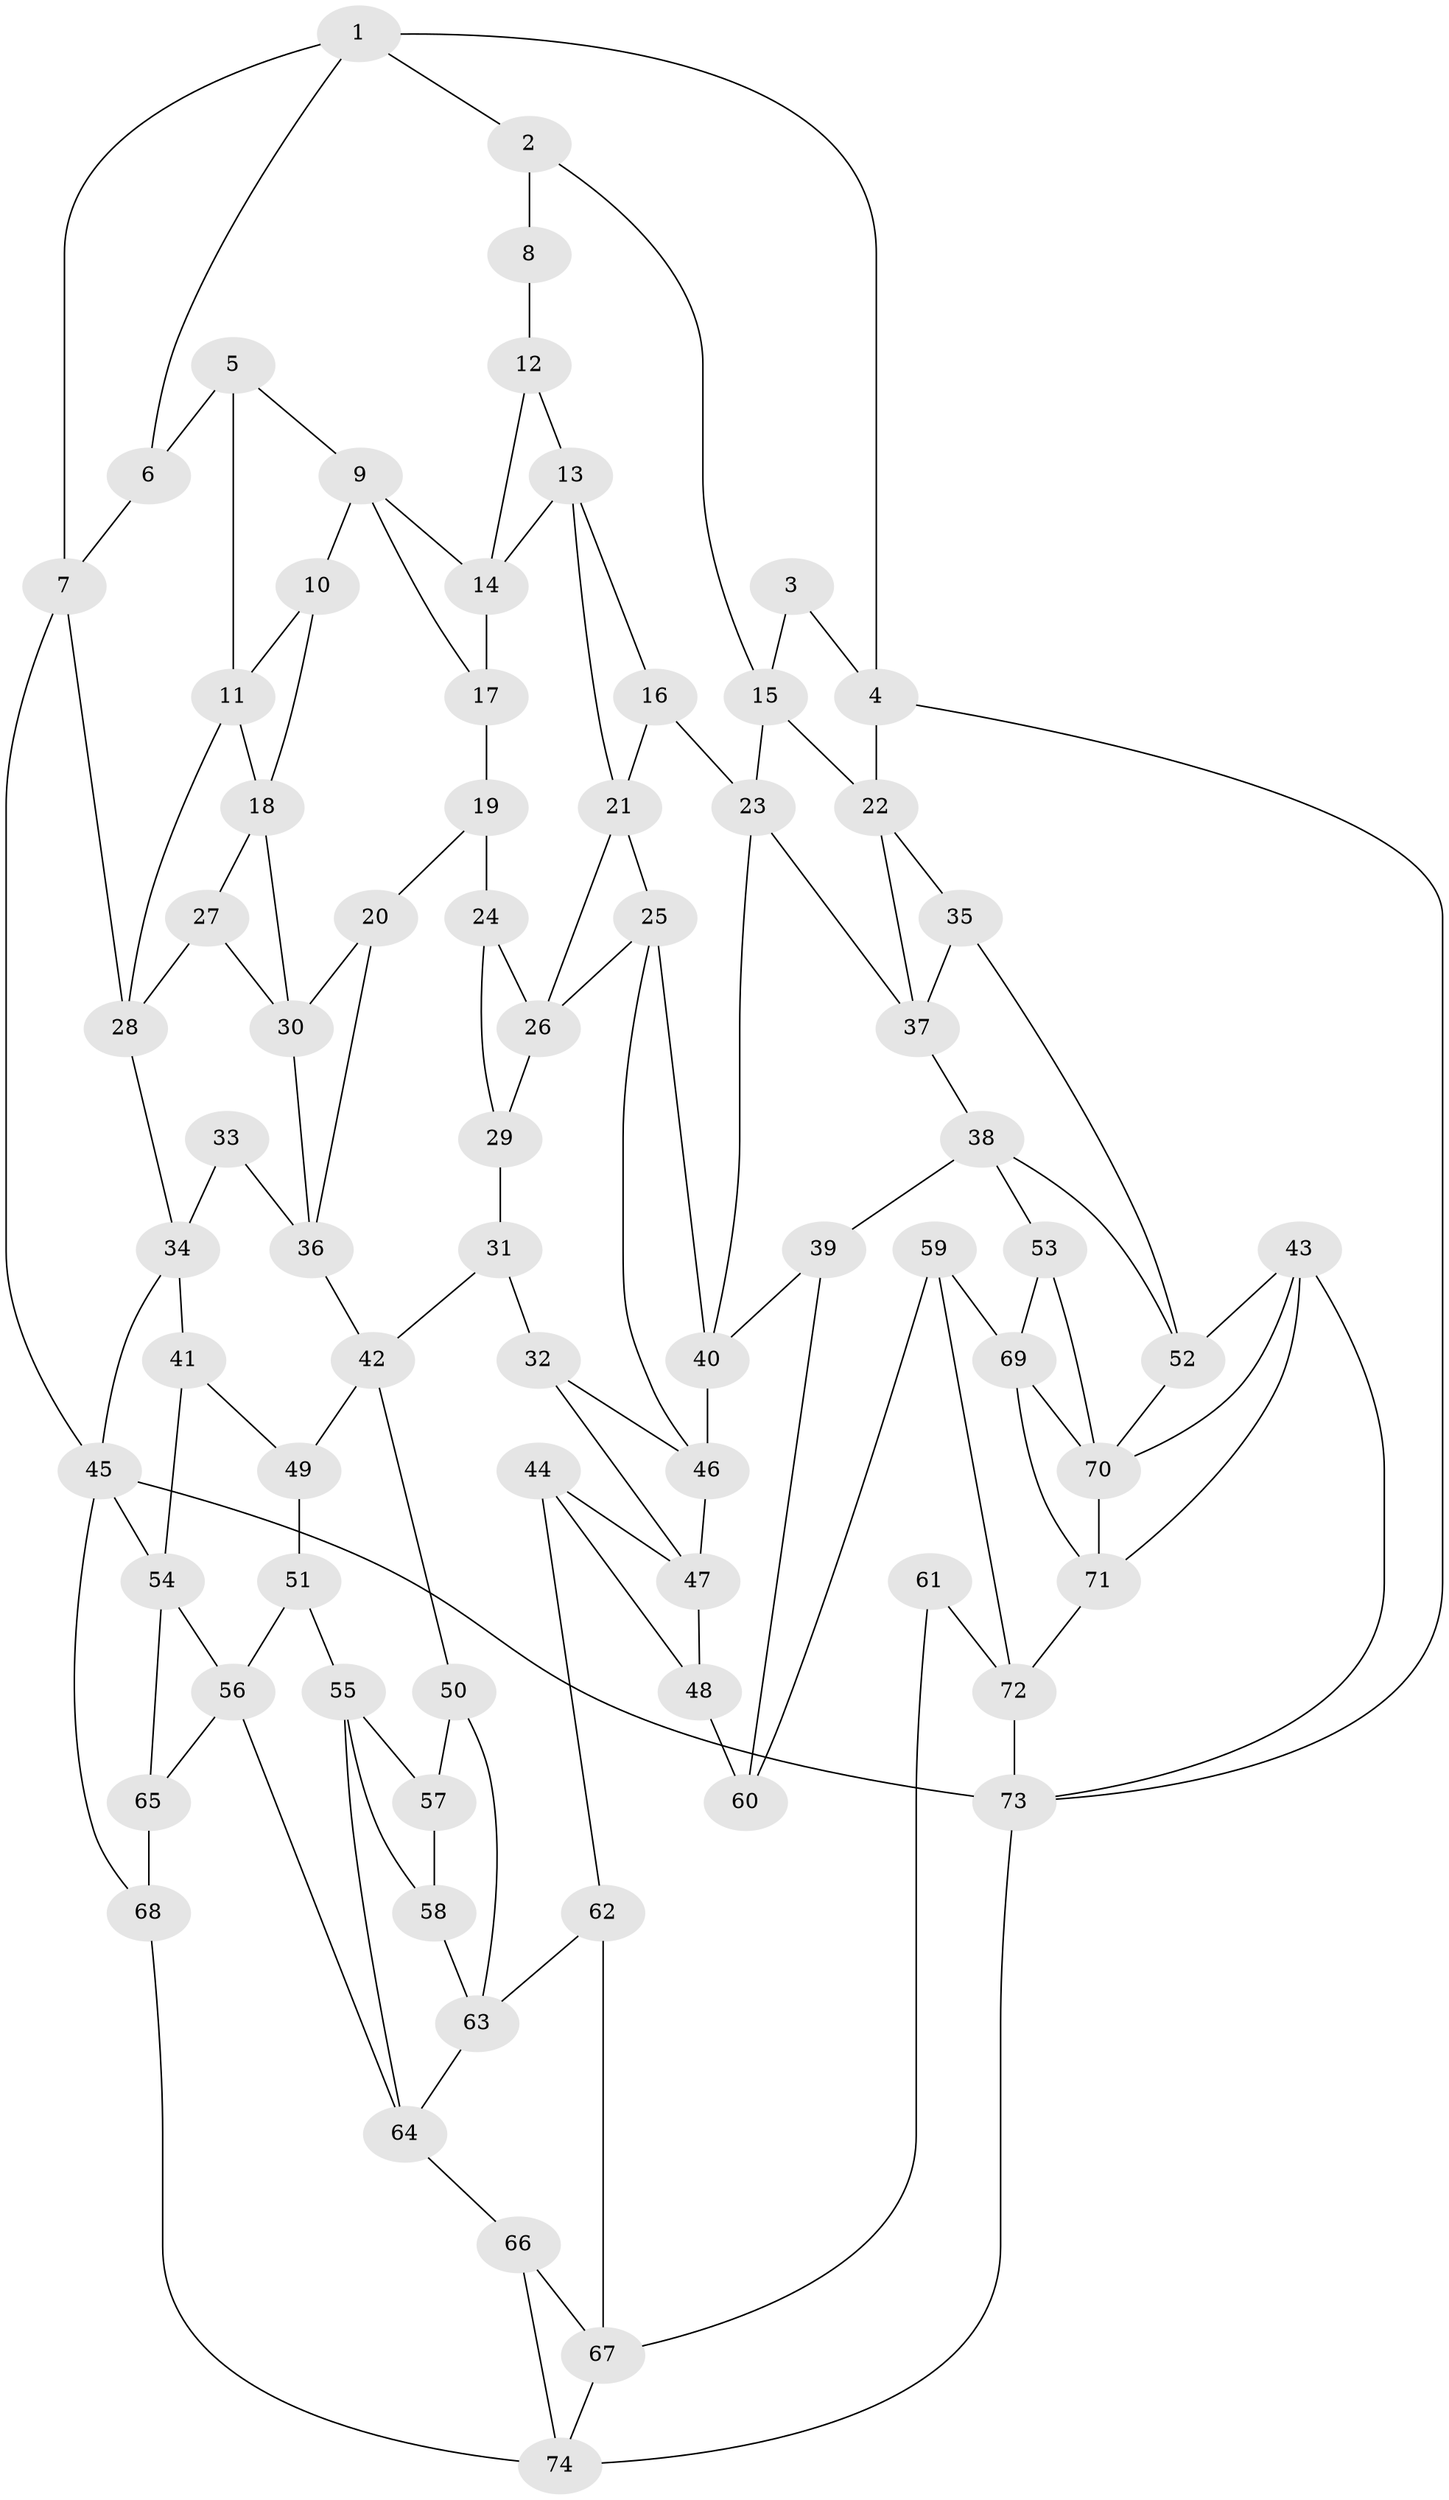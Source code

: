 // original degree distribution, {3: 0.027210884353741496, 4: 0.2653061224489796, 6: 0.272108843537415, 5: 0.43537414965986393}
// Generated by graph-tools (version 1.1) at 2025/38/03/04/25 23:38:34]
// undirected, 74 vertices, 130 edges
graph export_dot {
  node [color=gray90,style=filled];
  1;
  2;
  3;
  4;
  5;
  6;
  7;
  8;
  9;
  10;
  11;
  12;
  13;
  14;
  15;
  16;
  17;
  18;
  19;
  20;
  21;
  22;
  23;
  24;
  25;
  26;
  27;
  28;
  29;
  30;
  31;
  32;
  33;
  34;
  35;
  36;
  37;
  38;
  39;
  40;
  41;
  42;
  43;
  44;
  45;
  46;
  47;
  48;
  49;
  50;
  51;
  52;
  53;
  54;
  55;
  56;
  57;
  58;
  59;
  60;
  61;
  62;
  63;
  64;
  65;
  66;
  67;
  68;
  69;
  70;
  71;
  72;
  73;
  74;
  1 -- 2 [weight=1.0];
  1 -- 4 [weight=1.0];
  1 -- 6 [weight=1.0];
  1 -- 7 [weight=1.0];
  2 -- 8 [weight=2.0];
  2 -- 15 [weight=1.0];
  3 -- 4 [weight=2.0];
  3 -- 15 [weight=1.0];
  4 -- 22 [weight=1.0];
  4 -- 73 [weight=1.0];
  5 -- 6 [weight=1.0];
  5 -- 9 [weight=1.0];
  5 -- 11 [weight=1.0];
  6 -- 7 [weight=1.0];
  7 -- 28 [weight=1.0];
  7 -- 45 [weight=1.0];
  8 -- 12 [weight=2.0];
  9 -- 10 [weight=1.0];
  9 -- 14 [weight=1.0];
  9 -- 17 [weight=1.0];
  10 -- 11 [weight=1.0];
  10 -- 18 [weight=1.0];
  11 -- 18 [weight=1.0];
  11 -- 28 [weight=1.0];
  12 -- 13 [weight=1.0];
  12 -- 14 [weight=1.0];
  13 -- 14 [weight=1.0];
  13 -- 16 [weight=1.0];
  13 -- 21 [weight=1.0];
  14 -- 17 [weight=1.0];
  15 -- 22 [weight=1.0];
  15 -- 23 [weight=1.0];
  16 -- 21 [weight=1.0];
  16 -- 23 [weight=1.0];
  17 -- 19 [weight=1.0];
  18 -- 27 [weight=1.0];
  18 -- 30 [weight=1.0];
  19 -- 20 [weight=1.0];
  19 -- 24 [weight=2.0];
  20 -- 30 [weight=1.0];
  20 -- 36 [weight=1.0];
  21 -- 25 [weight=1.0];
  21 -- 26 [weight=1.0];
  22 -- 35 [weight=1.0];
  22 -- 37 [weight=1.0];
  23 -- 37 [weight=1.0];
  23 -- 40 [weight=1.0];
  24 -- 26 [weight=1.0];
  24 -- 29 [weight=1.0];
  25 -- 26 [weight=1.0];
  25 -- 40 [weight=1.0];
  25 -- 46 [weight=1.0];
  26 -- 29 [weight=1.0];
  27 -- 28 [weight=1.0];
  27 -- 30 [weight=1.0];
  28 -- 34 [weight=1.0];
  29 -- 31 [weight=2.0];
  30 -- 36 [weight=1.0];
  31 -- 32 [weight=1.0];
  31 -- 42 [weight=1.0];
  32 -- 46 [weight=1.0];
  32 -- 47 [weight=1.0];
  33 -- 34 [weight=1.0];
  33 -- 36 [weight=2.0];
  34 -- 41 [weight=1.0];
  34 -- 45 [weight=1.0];
  35 -- 37 [weight=1.0];
  35 -- 52 [weight=1.0];
  36 -- 42 [weight=1.0];
  37 -- 38 [weight=1.0];
  38 -- 39 [weight=1.0];
  38 -- 52 [weight=1.0];
  38 -- 53 [weight=1.0];
  39 -- 40 [weight=1.0];
  39 -- 60 [weight=1.0];
  40 -- 46 [weight=1.0];
  41 -- 49 [weight=1.0];
  41 -- 54 [weight=1.0];
  42 -- 49 [weight=1.0];
  42 -- 50 [weight=1.0];
  43 -- 52 [weight=1.0];
  43 -- 70 [weight=1.0];
  43 -- 71 [weight=1.0];
  43 -- 73 [weight=1.0];
  44 -- 47 [weight=1.0];
  44 -- 48 [weight=1.0];
  44 -- 62 [weight=1.0];
  45 -- 54 [weight=1.0];
  45 -- 68 [weight=1.0];
  45 -- 73 [weight=1.0];
  46 -- 47 [weight=1.0];
  47 -- 48 [weight=1.0];
  48 -- 60 [weight=2.0];
  49 -- 51 [weight=1.0];
  50 -- 57 [weight=2.0];
  50 -- 63 [weight=1.0];
  51 -- 55 [weight=1.0];
  51 -- 56 [weight=1.0];
  52 -- 70 [weight=1.0];
  53 -- 69 [weight=1.0];
  53 -- 70 [weight=2.0];
  54 -- 56 [weight=1.0];
  54 -- 65 [weight=1.0];
  55 -- 57 [weight=1.0];
  55 -- 58 [weight=1.0];
  55 -- 64 [weight=1.0];
  56 -- 64 [weight=1.0];
  56 -- 65 [weight=1.0];
  57 -- 58 [weight=1.0];
  58 -- 63 [weight=1.0];
  59 -- 60 [weight=1.0];
  59 -- 69 [weight=1.0];
  59 -- 72 [weight=1.0];
  61 -- 67 [weight=2.0];
  61 -- 72 [weight=1.0];
  62 -- 63 [weight=1.0];
  62 -- 67 [weight=2.0];
  63 -- 64 [weight=1.0];
  64 -- 66 [weight=1.0];
  65 -- 68 [weight=2.0];
  66 -- 67 [weight=1.0];
  66 -- 74 [weight=1.0];
  67 -- 74 [weight=1.0];
  68 -- 74 [weight=1.0];
  69 -- 70 [weight=1.0];
  69 -- 71 [weight=1.0];
  70 -- 71 [weight=1.0];
  71 -- 72 [weight=1.0];
  72 -- 73 [weight=1.0];
  73 -- 74 [weight=1.0];
}

